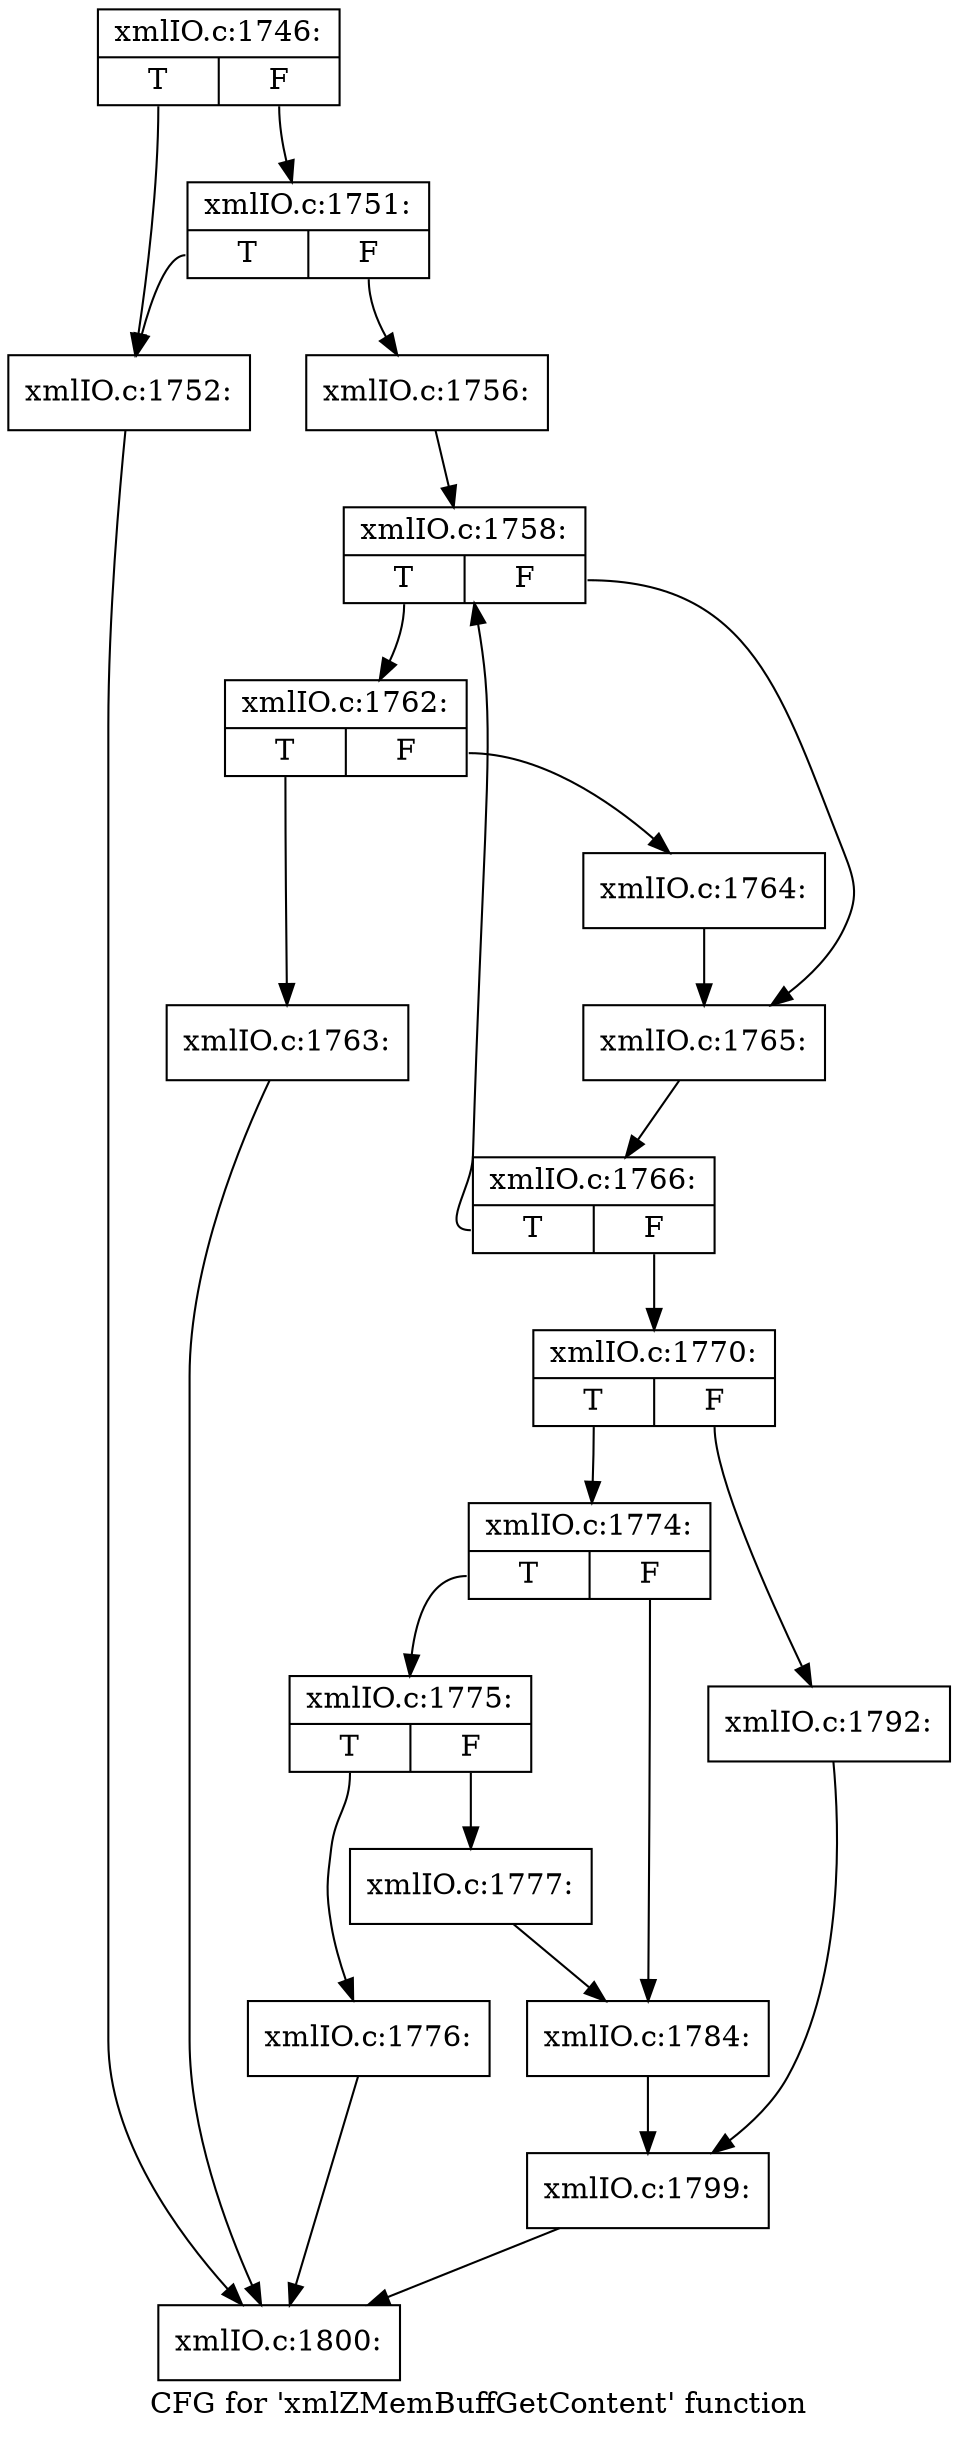 digraph "CFG for 'xmlZMemBuffGetContent' function" {
	label="CFG for 'xmlZMemBuffGetContent' function";

	Node0x53c0e80 [shape=record,label="{xmlIO.c:1746:|{<s0>T|<s1>F}}"];
	Node0x53c0e80:s0 -> Node0x52f3160;
	Node0x53c0e80:s1 -> Node0x52f3200;
	Node0x52f3200 [shape=record,label="{xmlIO.c:1751:|{<s0>T|<s1>F}}"];
	Node0x52f3200:s0 -> Node0x52f3160;
	Node0x52f3200:s1 -> Node0x52f31b0;
	Node0x52f3160 [shape=record,label="{xmlIO.c:1752:}"];
	Node0x52f3160 -> Node0x52f23d0;
	Node0x52f31b0 [shape=record,label="{xmlIO.c:1756:}"];
	Node0x52f31b0 -> Node0x52f3950;
	Node0x52f3950 [shape=record,label="{xmlIO.c:1758:|{<s0>T|<s1>F}}"];
	Node0x52f3950:s0 -> Node0x52f3f70;
	Node0x52f3950:s1 -> Node0x52f3fc0;
	Node0x52f3f70 [shape=record,label="{xmlIO.c:1762:|{<s0>T|<s1>F}}"];
	Node0x52f3f70:s0 -> Node0x52f4300;
	Node0x52f3f70:s1 -> Node0x52f4350;
	Node0x52f4300 [shape=record,label="{xmlIO.c:1763:}"];
	Node0x52f4300 -> Node0x52f23d0;
	Node0x52f4350 [shape=record,label="{xmlIO.c:1764:}"];
	Node0x52f4350 -> Node0x52f3fc0;
	Node0x52f3fc0 [shape=record,label="{xmlIO.c:1765:}"];
	Node0x52f3fc0 -> Node0x52f3900;
	Node0x52f3900 [shape=record,label="{xmlIO.c:1766:|{<s0>T|<s1>F}}"];
	Node0x52f3900:s0 -> Node0x52f3950;
	Node0x52f3900:s1 -> Node0x52f38b0;
	Node0x52f38b0 [shape=record,label="{xmlIO.c:1770:|{<s0>T|<s1>F}}"];
	Node0x52f38b0:s0 -> Node0x52f4e80;
	Node0x52f38b0:s1 -> Node0x52f4f20;
	Node0x52f4e80 [shape=record,label="{xmlIO.c:1774:|{<s0>T|<s1>F}}"];
	Node0x52f4e80:s0 -> Node0x52f5280;
	Node0x52f4e80:s1 -> Node0x52f52d0;
	Node0x52f5280 [shape=record,label="{xmlIO.c:1775:|{<s0>T|<s1>F}}"];
	Node0x52f5280:s0 -> Node0x52f5960;
	Node0x52f5280:s1 -> Node0x52f59b0;
	Node0x52f5960 [shape=record,label="{xmlIO.c:1776:}"];
	Node0x52f5960 -> Node0x52f23d0;
	Node0x52f59b0 [shape=record,label="{xmlIO.c:1777:}"];
	Node0x52f59b0 -> Node0x52f52d0;
	Node0x52f52d0 [shape=record,label="{xmlIO.c:1784:}"];
	Node0x52f52d0 -> Node0x52f4ed0;
	Node0x52f4f20 [shape=record,label="{xmlIO.c:1792:}"];
	Node0x52f4f20 -> Node0x52f4ed0;
	Node0x52f4ed0 [shape=record,label="{xmlIO.c:1799:}"];
	Node0x52f4ed0 -> Node0x52f23d0;
	Node0x52f23d0 [shape=record,label="{xmlIO.c:1800:}"];
}
